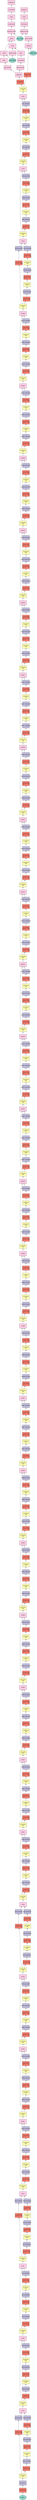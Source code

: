 digraph plot {
	heatmaplabel [label=heatmaplabel fillcolor="#8dd3c7" fixedsize=true height=0.8034 shape=oval style=filled width=1.3]
	data [label=data fillcolor="#8dd3c7" fixedsize=true height=0.8034 shape=oval style=filled width=1.3]
	conv1 [label="Convolution\n7x7/2x2, 64" fillcolor="#fb8072" fixedsize=true height=0.8034 shape=box style=filled width=1.3]
	bn_conv1 [label=bn_conv1 fillcolor="#bebada" fixedsize=true height=0.8034 shape=box style=filled width=1.3]
	conv1_relu [label="Activation\nrelu" fillcolor="#ffffb3" fixedsize=true height=0.8034 shape=box style=filled width=1.3]
	res2a_branch1 [label="Convolution\n1x1/1x1, 256" fillcolor="#fb8072" fixedsize=true height=0.8034 shape=box style=filled width=1.3]
	bn2a_branch1 [label=bn2a_branch1 fillcolor="#bebada" fixedsize=true height=0.8034 shape=box style=filled width=1.3]
	res2a_branch2a [label="Convolution\n1x1/1x1, 64" fillcolor="#fb8072" fixedsize=true height=0.8034 shape=box style=filled width=1.3]
	bn2a_branch2a [label=bn2a_branch2a fillcolor="#bebada" fixedsize=true height=0.8034 shape=box style=filled width=1.3]
	res2a_branch2a_relu [label="Activation\nrelu" fillcolor="#ffffb3" fixedsize=true height=0.8034 shape=box style=filled width=1.3]
	res2a_branch2b [label="Convolution\n3x3/1x1, 64" fillcolor="#fb8072" fixedsize=true height=0.8034 shape=box style=filled width=1.3]
	bn2a_branch2b [label=bn2a_branch2b fillcolor="#bebada" fixedsize=true height=0.8034 shape=box style=filled width=1.3]
	res2a_branch2b_relu [label="Activation\nrelu" fillcolor="#ffffb3" fixedsize=true height=0.8034 shape=box style=filled width=1.3]
	res2a_branch2c [label="Convolution\n1x1/1x1, 256" fillcolor="#fb8072" fixedsize=true height=0.8034 shape=box style=filled width=1.3]
	bn2a_branch2c [label=bn2a_branch2c fillcolor="#bebada" fixedsize=true height=0.8034 shape=box style=filled width=1.3]
	res2a [label=res2a fillcolor="#fccde5" fixedsize=true height=0.8034 shape=box style=filled width=1.3]
	res2a_relu [label="Activation\nrelu" fillcolor="#ffffb3" fixedsize=true height=0.8034 shape=box style=filled width=1.3]
	res2b_branch2a [label="Convolution\n1x1/1x1, 64" fillcolor="#fb8072" fixedsize=true height=0.8034 shape=box style=filled width=1.3]
	bn2b_branch2a [label=bn2b_branch2a fillcolor="#bebada" fixedsize=true height=0.8034 shape=box style=filled width=1.3]
	res2b_branch2a_relu [label="Activation\nrelu" fillcolor="#ffffb3" fixedsize=true height=0.8034 shape=box style=filled width=1.3]
	res2b_branch2b [label="Convolution\n3x3/1x1, 64" fillcolor="#fb8072" fixedsize=true height=0.8034 shape=box style=filled width=1.3]
	bn2b_branch2b [label=bn2b_branch2b fillcolor="#bebada" fixedsize=true height=0.8034 shape=box style=filled width=1.3]
	res2b_branch2b_relu [label="Activation\nrelu" fillcolor="#ffffb3" fixedsize=true height=0.8034 shape=box style=filled width=1.3]
	res2b_branch2c [label="Convolution\n1x1/1x1, 256" fillcolor="#fb8072" fixedsize=true height=0.8034 shape=box style=filled width=1.3]
	bn2b_branch2c [label=bn2b_branch2c fillcolor="#bebada" fixedsize=true height=0.8034 shape=box style=filled width=1.3]
	res2b [label=res2b fillcolor="#fccde5" fixedsize=true height=0.8034 shape=box style=filled width=1.3]
	res2b_relu [label="Activation\nrelu" fillcolor="#ffffb3" fixedsize=true height=0.8034 shape=box style=filled width=1.3]
	res2c_branch2a [label="Convolution\n1x1/1x1, 64" fillcolor="#fb8072" fixedsize=true height=0.8034 shape=box style=filled width=1.3]
	bn2c_branch2a [label=bn2c_branch2a fillcolor="#bebada" fixedsize=true height=0.8034 shape=box style=filled width=1.3]
	res2c_branch2a_relu [label="Activation\nrelu" fillcolor="#ffffb3" fixedsize=true height=0.8034 shape=box style=filled width=1.3]
	res2c_branch2b [label="Convolution\n3x3/1x1, 64" fillcolor="#fb8072" fixedsize=true height=0.8034 shape=box style=filled width=1.3]
	bn2c_branch2b [label=bn2c_branch2b fillcolor="#bebada" fixedsize=true height=0.8034 shape=box style=filled width=1.3]
	res2c_branch2b_relu [label="Activation\nrelu" fillcolor="#ffffb3" fixedsize=true height=0.8034 shape=box style=filled width=1.3]
	res2c_branch2c [label="Convolution\n1x1/1x1, 256" fillcolor="#fb8072" fixedsize=true height=0.8034 shape=box style=filled width=1.3]
	bn2c_branch2c [label=bn2c_branch2c fillcolor="#bebada" fixedsize=true height=0.8034 shape=box style=filled width=1.3]
	res2c [label=res2c fillcolor="#fccde5" fixedsize=true height=0.8034 shape=box style=filled width=1.3]
	res2c_relu [label="Activation\nrelu" fillcolor="#ffffb3" fixedsize=true height=0.8034 shape=box style=filled width=1.3]
	res3a_branch1 [label="Convolution\n1x1/2x2, 512" fillcolor="#fb8072" fixedsize=true height=0.8034 shape=box style=filled width=1.3]
	bn3a_branch1 [label=bn3a_branch1 fillcolor="#bebada" fixedsize=true height=0.8034 shape=box style=filled width=1.3]
	res3a_branch2a [label="Convolution\n1x1/2x2, 128" fillcolor="#fb8072" fixedsize=true height=0.8034 shape=box style=filled width=1.3]
	bn3a_branch2a [label=bn3a_branch2a fillcolor="#bebada" fixedsize=true height=0.8034 shape=box style=filled width=1.3]
	res3a_branch2a_relu [label="Activation\nrelu" fillcolor="#ffffb3" fixedsize=true height=0.8034 shape=box style=filled width=1.3]
	res3a_branch2b [label="Convolution\n3x3/1x1, 128" fillcolor="#fb8072" fixedsize=true height=0.8034 shape=box style=filled width=1.3]
	bn3a_branch2b [label=bn3a_branch2b fillcolor="#bebada" fixedsize=true height=0.8034 shape=box style=filled width=1.3]
	res3a_branch2b_relu [label="Activation\nrelu" fillcolor="#ffffb3" fixedsize=true height=0.8034 shape=box style=filled width=1.3]
	res3a_branch2c [label="Convolution\n1x1/1x1, 512" fillcolor="#fb8072" fixedsize=true height=0.8034 shape=box style=filled width=1.3]
	bn3a_branch2c [label=bn3a_branch2c fillcolor="#bebada" fixedsize=true height=0.8034 shape=box style=filled width=1.3]
	res3a [label=res3a fillcolor="#fccde5" fixedsize=true height=0.8034 shape=box style=filled width=1.3]
	res3a_relu [label="Activation\nrelu" fillcolor="#ffffb3" fixedsize=true height=0.8034 shape=box style=filled width=1.3]
	res3b1_branch2a [label="Convolution\n1x1/1x1, 128" fillcolor="#fb8072" fixedsize=true height=0.8034 shape=box style=filled width=1.3]
	bn3b1_branch2a [label=bn3b1_branch2a fillcolor="#bebada" fixedsize=true height=0.8034 shape=box style=filled width=1.3]
	res3b1_branch2a_relu [label="Activation\nrelu" fillcolor="#ffffb3" fixedsize=true height=0.8034 shape=box style=filled width=1.3]
	res3b1_branch2b [label="Convolution\n3x3/1x1, 128" fillcolor="#fb8072" fixedsize=true height=0.8034 shape=box style=filled width=1.3]
	bn3b1_branch2b [label=bn3b1_branch2b fillcolor="#bebada" fixedsize=true height=0.8034 shape=box style=filled width=1.3]
	res3b1_branch2b_relu [label="Activation\nrelu" fillcolor="#ffffb3" fixedsize=true height=0.8034 shape=box style=filled width=1.3]
	res3b1_branch2c [label="Convolution\n1x1/1x1, 512" fillcolor="#fb8072" fixedsize=true height=0.8034 shape=box style=filled width=1.3]
	bn3b1_branch2c [label=bn3b1_branch2c fillcolor="#bebada" fixedsize=true height=0.8034 shape=box style=filled width=1.3]
	res3b1 [label=res3b1 fillcolor="#fccde5" fixedsize=true height=0.8034 shape=box style=filled width=1.3]
	res3b1_relu [label="Activation\nrelu" fillcolor="#ffffb3" fixedsize=true height=0.8034 shape=box style=filled width=1.3]
	res3b2_branch2a [label="Convolution\n1x1/1x1, 128" fillcolor="#fb8072" fixedsize=true height=0.8034 shape=box style=filled width=1.3]
	bn3b2_branch2a [label=bn3b2_branch2a fillcolor="#bebada" fixedsize=true height=0.8034 shape=box style=filled width=1.3]
	res3b2_branch2a_relu [label="Activation\nrelu" fillcolor="#ffffb3" fixedsize=true height=0.8034 shape=box style=filled width=1.3]
	res3b2_branch2b [label="Convolution\n3x3/1x1, 128" fillcolor="#fb8072" fixedsize=true height=0.8034 shape=box style=filled width=1.3]
	bn3b2_branch2b [label=bn3b2_branch2b fillcolor="#bebada" fixedsize=true height=0.8034 shape=box style=filled width=1.3]
	res3b2_branch2b_relu [label="Activation\nrelu" fillcolor="#ffffb3" fixedsize=true height=0.8034 shape=box style=filled width=1.3]
	res3b2_branch2c [label="Convolution\n1x1/1x1, 512" fillcolor="#fb8072" fixedsize=true height=0.8034 shape=box style=filled width=1.3]
	bn3b2_branch2c [label=bn3b2_branch2c fillcolor="#bebada" fixedsize=true height=0.8034 shape=box style=filled width=1.3]
	res3b2 [label=res3b2 fillcolor="#fccde5" fixedsize=true height=0.8034 shape=box style=filled width=1.3]
	res3b2_relu [label="Activation\nrelu" fillcolor="#ffffb3" fixedsize=true height=0.8034 shape=box style=filled width=1.3]
	res3b3_branch2a [label="Convolution\n1x1/1x1, 128" fillcolor="#fb8072" fixedsize=true height=0.8034 shape=box style=filled width=1.3]
	bn3b3_branch2a [label=bn3b3_branch2a fillcolor="#bebada" fixedsize=true height=0.8034 shape=box style=filled width=1.3]
	res3b3_branch2a_relu [label="Activation\nrelu" fillcolor="#ffffb3" fixedsize=true height=0.8034 shape=box style=filled width=1.3]
	res3b3_branch2b [label="Convolution\n3x3/1x1, 128" fillcolor="#fb8072" fixedsize=true height=0.8034 shape=box style=filled width=1.3]
	bn3b3_branch2b [label=bn3b3_branch2b fillcolor="#bebada" fixedsize=true height=0.8034 shape=box style=filled width=1.3]
	res3b3_branch2b_relu [label="Activation\nrelu" fillcolor="#ffffb3" fixedsize=true height=0.8034 shape=box style=filled width=1.3]
	res3b3_branch2c [label="Convolution\n1x1/1x1, 512" fillcolor="#fb8072" fixedsize=true height=0.8034 shape=box style=filled width=1.3]
	bn3b3_branch2c [label=bn3b3_branch2c fillcolor="#bebada" fixedsize=true height=0.8034 shape=box style=filled width=1.3]
	res3b3 [label=res3b3 fillcolor="#fccde5" fixedsize=true height=0.8034 shape=box style=filled width=1.3]
	res3b3_relu [label="Activation\nrelu" fillcolor="#ffffb3" fixedsize=true height=0.8034 shape=box style=filled width=1.3]
	res4a_branch1 [label="Convolution\n1x1/2x2, 1024" fillcolor="#fb8072" fixedsize=true height=0.8034 shape=box style=filled width=1.3]
	bn4a_branch1 [label=bn4a_branch1 fillcolor="#bebada" fixedsize=true height=0.8034 shape=box style=filled width=1.3]
	res4a_branch2a [label="Convolution\n1x1/2x2, 256" fillcolor="#fb8072" fixedsize=true height=0.8034 shape=box style=filled width=1.3]
	bn4a_branch2a [label=bn4a_branch2a fillcolor="#bebada" fixedsize=true height=0.8034 shape=box style=filled width=1.3]
	res4a_branch2a_relu [label="Activation\nrelu" fillcolor="#ffffb3" fixedsize=true height=0.8034 shape=box style=filled width=1.3]
	res4a_branch2b [label="Convolution\n3x3/1x1, 256" fillcolor="#fb8072" fixedsize=true height=0.8034 shape=box style=filled width=1.3]
	bn4a_branch2b [label=bn4a_branch2b fillcolor="#bebada" fixedsize=true height=0.8034 shape=box style=filled width=1.3]
	res4a_branch2b_relu [label="Activation\nrelu" fillcolor="#ffffb3" fixedsize=true height=0.8034 shape=box style=filled width=1.3]
	res4a_branch2c [label="Convolution\n1x1/1x1, 1024" fillcolor="#fb8072" fixedsize=true height=0.8034 shape=box style=filled width=1.3]
	bn4a_branch2c [label=bn4a_branch2c fillcolor="#bebada" fixedsize=true height=0.8034 shape=box style=filled width=1.3]
	res4a [label=res4a fillcolor="#fccde5" fixedsize=true height=0.8034 shape=box style=filled width=1.3]
	res4a_relu [label="Activation\nrelu" fillcolor="#ffffb3" fixedsize=true height=0.8034 shape=box style=filled width=1.3]
	res4b1_branch2a [label="Convolution\n1x1/1x1, 256" fillcolor="#fb8072" fixedsize=true height=0.8034 shape=box style=filled width=1.3]
	bn4b1_branch2a [label=bn4b1_branch2a fillcolor="#bebada" fixedsize=true height=0.8034 shape=box style=filled width=1.3]
	res4b1_branch2a_relu [label="Activation\nrelu" fillcolor="#ffffb3" fixedsize=true height=0.8034 shape=box style=filled width=1.3]
	res4b1_branch2b [label="Convolution\n3x3/1x1, 256" fillcolor="#fb8072" fixedsize=true height=0.8034 shape=box style=filled width=1.3]
	bn4b1_branch2b [label=bn4b1_branch2b fillcolor="#bebada" fixedsize=true height=0.8034 shape=box style=filled width=1.3]
	res4b1_branch2b_relu [label="Activation\nrelu" fillcolor="#ffffb3" fixedsize=true height=0.8034 shape=box style=filled width=1.3]
	res4b1_branch2c [label="Convolution\n1x1/1x1, 1024" fillcolor="#fb8072" fixedsize=true height=0.8034 shape=box style=filled width=1.3]
	bn4b1_branch2c [label=bn4b1_branch2c fillcolor="#bebada" fixedsize=true height=0.8034 shape=box style=filled width=1.3]
	res4b1 [label=res4b1 fillcolor="#fccde5" fixedsize=true height=0.8034 shape=box style=filled width=1.3]
	res4b1_relu [label="Activation\nrelu" fillcolor="#ffffb3" fixedsize=true height=0.8034 shape=box style=filled width=1.3]
	res4b2_branch2a [label="Convolution\n1x1/1x1, 256" fillcolor="#fb8072" fixedsize=true height=0.8034 shape=box style=filled width=1.3]
	bn4b2_branch2a [label=bn4b2_branch2a fillcolor="#bebada" fixedsize=true height=0.8034 shape=box style=filled width=1.3]
	res4b2_branch2a_relu [label="Activation\nrelu" fillcolor="#ffffb3" fixedsize=true height=0.8034 shape=box style=filled width=1.3]
	res4b2_branch2b [label="Convolution\n3x3/1x1, 256" fillcolor="#fb8072" fixedsize=true height=0.8034 shape=box style=filled width=1.3]
	bn4b2_branch2b [label=bn4b2_branch2b fillcolor="#bebada" fixedsize=true height=0.8034 shape=box style=filled width=1.3]
	res4b2_branch2b_relu [label="Activation\nrelu" fillcolor="#ffffb3" fixedsize=true height=0.8034 shape=box style=filled width=1.3]
	res4b2_branch2c [label="Convolution\n1x1/1x1, 1024" fillcolor="#fb8072" fixedsize=true height=0.8034 shape=box style=filled width=1.3]
	bn4b2_branch2c [label=bn4b2_branch2c fillcolor="#bebada" fixedsize=true height=0.8034 shape=box style=filled width=1.3]
	res4b2 [label=res4b2 fillcolor="#fccde5" fixedsize=true height=0.8034 shape=box style=filled width=1.3]
	res4b2_relu [label="Activation\nrelu" fillcolor="#ffffb3" fixedsize=true height=0.8034 shape=box style=filled width=1.3]
	res4b3_branch2a [label="Convolution\n1x1/1x1, 256" fillcolor="#fb8072" fixedsize=true height=0.8034 shape=box style=filled width=1.3]
	bn4b3_branch2a [label=bn4b3_branch2a fillcolor="#bebada" fixedsize=true height=0.8034 shape=box style=filled width=1.3]
	res4b3_branch2a_relu [label="Activation\nrelu" fillcolor="#ffffb3" fixedsize=true height=0.8034 shape=box style=filled width=1.3]
	res4b3_branch2b [label="Convolution\n3x3/1x1, 256" fillcolor="#fb8072" fixedsize=true height=0.8034 shape=box style=filled width=1.3]
	bn4b3_branch2b [label=bn4b3_branch2b fillcolor="#bebada" fixedsize=true height=0.8034 shape=box style=filled width=1.3]
	res4b3_branch2b_relu [label="Activation\nrelu" fillcolor="#ffffb3" fixedsize=true height=0.8034 shape=box style=filled width=1.3]
	res4b3_branch2c [label="Convolution\n1x1/1x1, 1024" fillcolor="#fb8072" fixedsize=true height=0.8034 shape=box style=filled width=1.3]
	bn4b3_branch2c [label=bn4b3_branch2c fillcolor="#bebada" fixedsize=true height=0.8034 shape=box style=filled width=1.3]
	res4b3 [label=res4b3 fillcolor="#fccde5" fixedsize=true height=0.8034 shape=box style=filled width=1.3]
	res4b3_relu [label="Activation\nrelu" fillcolor="#ffffb3" fixedsize=true height=0.8034 shape=box style=filled width=1.3]
	res4b4_branch2a [label="Convolution\n1x1/1x1, 256" fillcolor="#fb8072" fixedsize=true height=0.8034 shape=box style=filled width=1.3]
	bn4b4_branch2a [label=bn4b4_branch2a fillcolor="#bebada" fixedsize=true height=0.8034 shape=box style=filled width=1.3]
	res4b4_branch2a_relu [label="Activation\nrelu" fillcolor="#ffffb3" fixedsize=true height=0.8034 shape=box style=filled width=1.3]
	res4b4_branch2b [label="Convolution\n3x3/1x1, 256" fillcolor="#fb8072" fixedsize=true height=0.8034 shape=box style=filled width=1.3]
	bn4b4_branch2b [label=bn4b4_branch2b fillcolor="#bebada" fixedsize=true height=0.8034 shape=box style=filled width=1.3]
	res4b4_branch2b_relu [label="Activation\nrelu" fillcolor="#ffffb3" fixedsize=true height=0.8034 shape=box style=filled width=1.3]
	res4b4_branch2c [label="Convolution\n1x1/1x1, 1024" fillcolor="#fb8072" fixedsize=true height=0.8034 shape=box style=filled width=1.3]
	bn4b4_branch2c [label=bn4b4_branch2c fillcolor="#bebada" fixedsize=true height=0.8034 shape=box style=filled width=1.3]
	res4b4 [label=res4b4 fillcolor="#fccde5" fixedsize=true height=0.8034 shape=box style=filled width=1.3]
	res4b4_relu [label="Activation\nrelu" fillcolor="#ffffb3" fixedsize=true height=0.8034 shape=box style=filled width=1.3]
	res4b5_branch2a [label="Convolution\n1x1/1x1, 256" fillcolor="#fb8072" fixedsize=true height=0.8034 shape=box style=filled width=1.3]
	bn4b5_branch2a [label=bn4b5_branch2a fillcolor="#bebada" fixedsize=true height=0.8034 shape=box style=filled width=1.3]
	res4b5_branch2a_relu [label="Activation\nrelu" fillcolor="#ffffb3" fixedsize=true height=0.8034 shape=box style=filled width=1.3]
	res4b5_branch2b [label="Convolution\n3x3/1x1, 256" fillcolor="#fb8072" fixedsize=true height=0.8034 shape=box style=filled width=1.3]
	bn4b5_branch2b [label=bn4b5_branch2b fillcolor="#bebada" fixedsize=true height=0.8034 shape=box style=filled width=1.3]
	res4b5_branch2b_relu [label="Activation\nrelu" fillcolor="#ffffb3" fixedsize=true height=0.8034 shape=box style=filled width=1.3]
	res4b5_branch2c [label="Convolution\n1x1/1x1, 1024" fillcolor="#fb8072" fixedsize=true height=0.8034 shape=box style=filled width=1.3]
	bn4b5_branch2c [label=bn4b5_branch2c fillcolor="#bebada" fixedsize=true height=0.8034 shape=box style=filled width=1.3]
	res4b5 [label=res4b5 fillcolor="#fccde5" fixedsize=true height=0.8034 shape=box style=filled width=1.3]
	res4b5_relu [label="Activation\nrelu" fillcolor="#ffffb3" fixedsize=true height=0.8034 shape=box style=filled width=1.3]
	res4b6_branch2a [label="Convolution\n1x1/1x1, 256" fillcolor="#fb8072" fixedsize=true height=0.8034 shape=box style=filled width=1.3]
	bn4b6_branch2a [label=bn4b6_branch2a fillcolor="#bebada" fixedsize=true height=0.8034 shape=box style=filled width=1.3]
	res4b6_branch2a_relu [label="Activation\nrelu" fillcolor="#ffffb3" fixedsize=true height=0.8034 shape=box style=filled width=1.3]
	res4b6_branch2b [label="Convolution\n3x3/1x1, 256" fillcolor="#fb8072" fixedsize=true height=0.8034 shape=box style=filled width=1.3]
	bn4b6_branch2b [label=bn4b6_branch2b fillcolor="#bebada" fixedsize=true height=0.8034 shape=box style=filled width=1.3]
	res4b6_branch2b_relu [label="Activation\nrelu" fillcolor="#ffffb3" fixedsize=true height=0.8034 shape=box style=filled width=1.3]
	res4b6_branch2c [label="Convolution\n1x1/1x1, 1024" fillcolor="#fb8072" fixedsize=true height=0.8034 shape=box style=filled width=1.3]
	bn4b6_branch2c [label=bn4b6_branch2c fillcolor="#bebada" fixedsize=true height=0.8034 shape=box style=filled width=1.3]
	res4b6 [label=res4b6 fillcolor="#fccde5" fixedsize=true height=0.8034 shape=box style=filled width=1.3]
	res4b6_relu [label="Activation\nrelu" fillcolor="#ffffb3" fixedsize=true height=0.8034 shape=box style=filled width=1.3]
	res4b7_branch2a [label="Convolution\n1x1/1x1, 256" fillcolor="#fb8072" fixedsize=true height=0.8034 shape=box style=filled width=1.3]
	bn4b7_branch2a [label=bn4b7_branch2a fillcolor="#bebada" fixedsize=true height=0.8034 shape=box style=filled width=1.3]
	res4b7_branch2a_relu [label="Activation\nrelu" fillcolor="#ffffb3" fixedsize=true height=0.8034 shape=box style=filled width=1.3]
	res4b7_branch2b [label="Convolution\n3x3/1x1, 256" fillcolor="#fb8072" fixedsize=true height=0.8034 shape=box style=filled width=1.3]
	bn4b7_branch2b [label=bn4b7_branch2b fillcolor="#bebada" fixedsize=true height=0.8034 shape=box style=filled width=1.3]
	res4b7_branch2b_relu [label="Activation\nrelu" fillcolor="#ffffb3" fixedsize=true height=0.8034 shape=box style=filled width=1.3]
	res4b7_branch2c [label="Convolution\n1x1/1x1, 1024" fillcolor="#fb8072" fixedsize=true height=0.8034 shape=box style=filled width=1.3]
	bn4b7_branch2c [label=bn4b7_branch2c fillcolor="#bebada" fixedsize=true height=0.8034 shape=box style=filled width=1.3]
	res4b7 [label=res4b7 fillcolor="#fccde5" fixedsize=true height=0.8034 shape=box style=filled width=1.3]
	res4b7_relu [label="Activation\nrelu" fillcolor="#ffffb3" fixedsize=true height=0.8034 shape=box style=filled width=1.3]
	res4b8_branch2a [label="Convolution\n1x1/1x1, 256" fillcolor="#fb8072" fixedsize=true height=0.8034 shape=box style=filled width=1.3]
	bn4b8_branch2a [label=bn4b8_branch2a fillcolor="#bebada" fixedsize=true height=0.8034 shape=box style=filled width=1.3]
	res4b8_branch2a_relu [label="Activation\nrelu" fillcolor="#ffffb3" fixedsize=true height=0.8034 shape=box style=filled width=1.3]
	res4b8_branch2b [label="Convolution\n3x3/1x1, 256" fillcolor="#fb8072" fixedsize=true height=0.8034 shape=box style=filled width=1.3]
	bn4b8_branch2b [label=bn4b8_branch2b fillcolor="#bebada" fixedsize=true height=0.8034 shape=box style=filled width=1.3]
	res4b8_branch2b_relu [label="Activation\nrelu" fillcolor="#ffffb3" fixedsize=true height=0.8034 shape=box style=filled width=1.3]
	res4b8_branch2c [label="Convolution\n1x1/1x1, 1024" fillcolor="#fb8072" fixedsize=true height=0.8034 shape=box style=filled width=1.3]
	bn4b8_branch2c [label=bn4b8_branch2c fillcolor="#bebada" fixedsize=true height=0.8034 shape=box style=filled width=1.3]
	res4b8 [label=res4b8 fillcolor="#fccde5" fixedsize=true height=0.8034 shape=box style=filled width=1.3]
	res4b8_relu [label="Activation\nrelu" fillcolor="#ffffb3" fixedsize=true height=0.8034 shape=box style=filled width=1.3]
	res4b9_branch2a [label="Convolution\n1x1/1x1, 256" fillcolor="#fb8072" fixedsize=true height=0.8034 shape=box style=filled width=1.3]
	bn4b9_branch2a [label=bn4b9_branch2a fillcolor="#bebada" fixedsize=true height=0.8034 shape=box style=filled width=1.3]
	res4b9_branch2a_relu [label="Activation\nrelu" fillcolor="#ffffb3" fixedsize=true height=0.8034 shape=box style=filled width=1.3]
	res4b9_branch2b [label="Convolution\n3x3/1x1, 256" fillcolor="#fb8072" fixedsize=true height=0.8034 shape=box style=filled width=1.3]
	bn4b9_branch2b [label=bn4b9_branch2b fillcolor="#bebada" fixedsize=true height=0.8034 shape=box style=filled width=1.3]
	res4b9_branch2b_relu [label="Activation\nrelu" fillcolor="#ffffb3" fixedsize=true height=0.8034 shape=box style=filled width=1.3]
	res4b9_branch2c [label="Convolution\n1x1/1x1, 1024" fillcolor="#fb8072" fixedsize=true height=0.8034 shape=box style=filled width=1.3]
	bn4b9_branch2c [label=bn4b9_branch2c fillcolor="#bebada" fixedsize=true height=0.8034 shape=box style=filled width=1.3]
	res4b9 [label=res4b9 fillcolor="#fccde5" fixedsize=true height=0.8034 shape=box style=filled width=1.3]
	res4b9_relu [label="Activation\nrelu" fillcolor="#ffffb3" fixedsize=true height=0.8034 shape=box style=filled width=1.3]
	res4b10_branch2a [label="Convolution\n1x1/1x1, 256" fillcolor="#fb8072" fixedsize=true height=0.8034 shape=box style=filled width=1.3]
	bn4b10_branch2a [label=bn4b10_branch2a fillcolor="#bebada" fixedsize=true height=0.8034 shape=box style=filled width=1.3]
	res4b10_branch2a_relu [label="Activation\nrelu" fillcolor="#ffffb3" fixedsize=true height=0.8034 shape=box style=filled width=1.3]
	res4b10_branch2b [label="Convolution\n3x3/1x1, 256" fillcolor="#fb8072" fixedsize=true height=0.8034 shape=box style=filled width=1.3]
	bn4b10_branch2b [label=bn4b10_branch2b fillcolor="#bebada" fixedsize=true height=0.8034 shape=box style=filled width=1.3]
	res4b10_branch2b_relu [label="Activation\nrelu" fillcolor="#ffffb3" fixedsize=true height=0.8034 shape=box style=filled width=1.3]
	res4b10_branch2c [label="Convolution\n1x1/1x1, 1024" fillcolor="#fb8072" fixedsize=true height=0.8034 shape=box style=filled width=1.3]
	bn4b10_branch2c [label=bn4b10_branch2c fillcolor="#bebada" fixedsize=true height=0.8034 shape=box style=filled width=1.3]
	res4b10 [label=res4b10 fillcolor="#fccde5" fixedsize=true height=0.8034 shape=box style=filled width=1.3]
	res4b10_relu [label="Activation\nrelu" fillcolor="#ffffb3" fixedsize=true height=0.8034 shape=box style=filled width=1.3]
	res4b11_branch2a [label="Convolution\n1x1/1x1, 256" fillcolor="#fb8072" fixedsize=true height=0.8034 shape=box style=filled width=1.3]
	bn4b11_branch2a [label=bn4b11_branch2a fillcolor="#bebada" fixedsize=true height=0.8034 shape=box style=filled width=1.3]
	res4b11_branch2a_relu [label="Activation\nrelu" fillcolor="#ffffb3" fixedsize=true height=0.8034 shape=box style=filled width=1.3]
	res4b11_branch2b [label="Convolution\n3x3/1x1, 256" fillcolor="#fb8072" fixedsize=true height=0.8034 shape=box style=filled width=1.3]
	bn4b11_branch2b [label=bn4b11_branch2b fillcolor="#bebada" fixedsize=true height=0.8034 shape=box style=filled width=1.3]
	res4b11_branch2b_relu [label="Activation\nrelu" fillcolor="#ffffb3" fixedsize=true height=0.8034 shape=box style=filled width=1.3]
	res4b11_branch2c [label="Convolution\n1x1/1x1, 1024" fillcolor="#fb8072" fixedsize=true height=0.8034 shape=box style=filled width=1.3]
	bn4b11_branch2c [label=bn4b11_branch2c fillcolor="#bebada" fixedsize=true height=0.8034 shape=box style=filled width=1.3]
	res4b11 [label=res4b11 fillcolor="#fccde5" fixedsize=true height=0.8034 shape=box style=filled width=1.3]
	res4b11_relu [label="Activation\nrelu" fillcolor="#ffffb3" fixedsize=true height=0.8034 shape=box style=filled width=1.3]
	res4b12_branch2a [label="Convolution\n1x1/1x1, 256" fillcolor="#fb8072" fixedsize=true height=0.8034 shape=box style=filled width=1.3]
	bn4b12_branch2a [label=bn4b12_branch2a fillcolor="#bebada" fixedsize=true height=0.8034 shape=box style=filled width=1.3]
	res4b12_branch2a_relu [label="Activation\nrelu" fillcolor="#ffffb3" fixedsize=true height=0.8034 shape=box style=filled width=1.3]
	res4b12_branch2b [label="Convolution\n3x3/1x1, 256" fillcolor="#fb8072" fixedsize=true height=0.8034 shape=box style=filled width=1.3]
	bn4b12_branch2b [label=bn4b12_branch2b fillcolor="#bebada" fixedsize=true height=0.8034 shape=box style=filled width=1.3]
	res4b12_branch2b_relu [label="Activation\nrelu" fillcolor="#ffffb3" fixedsize=true height=0.8034 shape=box style=filled width=1.3]
	res4b12_branch2c [label="Convolution\n1x1/1x1, 1024" fillcolor="#fb8072" fixedsize=true height=0.8034 shape=box style=filled width=1.3]
	bn4b12_branch2c [label=bn4b12_branch2c fillcolor="#bebada" fixedsize=true height=0.8034 shape=box style=filled width=1.3]
	res4b12 [label=res4b12 fillcolor="#fccde5" fixedsize=true height=0.8034 shape=box style=filled width=1.3]
	res4b12_relu [label="Activation\nrelu" fillcolor="#ffffb3" fixedsize=true height=0.8034 shape=box style=filled width=1.3]
	res4b13_branch2a [label="Convolution\n1x1/1x1, 256" fillcolor="#fb8072" fixedsize=true height=0.8034 shape=box style=filled width=1.3]
	bn4b13_branch2a [label=bn4b13_branch2a fillcolor="#bebada" fixedsize=true height=0.8034 shape=box style=filled width=1.3]
	res4b13_branch2a_relu [label="Activation\nrelu" fillcolor="#ffffb3" fixedsize=true height=0.8034 shape=box style=filled width=1.3]
	res4b13_branch2b [label="Convolution\n3x3/1x1, 256" fillcolor="#fb8072" fixedsize=true height=0.8034 shape=box style=filled width=1.3]
	bn4b13_branch2b [label=bn4b13_branch2b fillcolor="#bebada" fixedsize=true height=0.8034 shape=box style=filled width=1.3]
	res4b13_branch2b_relu [label="Activation\nrelu" fillcolor="#ffffb3" fixedsize=true height=0.8034 shape=box style=filled width=1.3]
	res4b13_branch2c [label="Convolution\n1x1/1x1, 1024" fillcolor="#fb8072" fixedsize=true height=0.8034 shape=box style=filled width=1.3]
	bn4b13_branch2c [label=bn4b13_branch2c fillcolor="#bebada" fixedsize=true height=0.8034 shape=box style=filled width=1.3]
	res4b13 [label=res4b13 fillcolor="#fccde5" fixedsize=true height=0.8034 shape=box style=filled width=1.3]
	res4b13_relu [label="Activation\nrelu" fillcolor="#ffffb3" fixedsize=true height=0.8034 shape=box style=filled width=1.3]
	res4b14_branch2a [label="Convolution\n1x1/1x1, 256" fillcolor="#fb8072" fixedsize=true height=0.8034 shape=box style=filled width=1.3]
	bn4b14_branch2a [label=bn4b14_branch2a fillcolor="#bebada" fixedsize=true height=0.8034 shape=box style=filled width=1.3]
	res4b14_branch2a_relu [label="Activation\nrelu" fillcolor="#ffffb3" fixedsize=true height=0.8034 shape=box style=filled width=1.3]
	res4b14_branch2b [label="Convolution\n3x3/1x1, 256" fillcolor="#fb8072" fixedsize=true height=0.8034 shape=box style=filled width=1.3]
	bn4b14_branch2b [label=bn4b14_branch2b fillcolor="#bebada" fixedsize=true height=0.8034 shape=box style=filled width=1.3]
	res4b14_branch2b_relu [label="Activation\nrelu" fillcolor="#ffffb3" fixedsize=true height=0.8034 shape=box style=filled width=1.3]
	res4b14_branch2c [label="Convolution\n1x1/1x1, 1024" fillcolor="#fb8072" fixedsize=true height=0.8034 shape=box style=filled width=1.3]
	bn4b14_branch2c [label=bn4b14_branch2c fillcolor="#bebada" fixedsize=true height=0.8034 shape=box style=filled width=1.3]
	res4b14 [label=res4b14 fillcolor="#fccde5" fixedsize=true height=0.8034 shape=box style=filled width=1.3]
	res4b14_relu [label="Activation\nrelu" fillcolor="#ffffb3" fixedsize=true height=0.8034 shape=box style=filled width=1.3]
	res4b15_branch2a [label="Convolution\n1x1/1x1, 256" fillcolor="#fb8072" fixedsize=true height=0.8034 shape=box style=filled width=1.3]
	bn4b15_branch2a [label=bn4b15_branch2a fillcolor="#bebada" fixedsize=true height=0.8034 shape=box style=filled width=1.3]
	res4b15_branch2a_relu [label="Activation\nrelu" fillcolor="#ffffb3" fixedsize=true height=0.8034 shape=box style=filled width=1.3]
	res4b15_branch2b [label="Convolution\n3x3/1x1, 256" fillcolor="#fb8072" fixedsize=true height=0.8034 shape=box style=filled width=1.3]
	bn4b15_branch2b [label=bn4b15_branch2b fillcolor="#bebada" fixedsize=true height=0.8034 shape=box style=filled width=1.3]
	res4b15_branch2b_relu [label="Activation\nrelu" fillcolor="#ffffb3" fixedsize=true height=0.8034 shape=box style=filled width=1.3]
	res4b15_branch2c [label="Convolution\n1x1/1x1, 1024" fillcolor="#fb8072" fixedsize=true height=0.8034 shape=box style=filled width=1.3]
	bn4b15_branch2c [label=bn4b15_branch2c fillcolor="#bebada" fixedsize=true height=0.8034 shape=box style=filled width=1.3]
	res4b15 [label=res4b15 fillcolor="#fccde5" fixedsize=true height=0.8034 shape=box style=filled width=1.3]
	res4b15_relu [label="Activation\nrelu" fillcolor="#ffffb3" fixedsize=true height=0.8034 shape=box style=filled width=1.3]
	res4b16_branch2a [label="Convolution\n1x1/1x1, 256" fillcolor="#fb8072" fixedsize=true height=0.8034 shape=box style=filled width=1.3]
	bn4b16_branch2a [label=bn4b16_branch2a fillcolor="#bebada" fixedsize=true height=0.8034 shape=box style=filled width=1.3]
	res4b16_branch2a_relu [label="Activation\nrelu" fillcolor="#ffffb3" fixedsize=true height=0.8034 shape=box style=filled width=1.3]
	res4b16_branch2b [label="Convolution\n3x3/1x1, 256" fillcolor="#fb8072" fixedsize=true height=0.8034 shape=box style=filled width=1.3]
	bn4b16_branch2b [label=bn4b16_branch2b fillcolor="#bebada" fixedsize=true height=0.8034 shape=box style=filled width=1.3]
	res4b16_branch2b_relu [label="Activation\nrelu" fillcolor="#ffffb3" fixedsize=true height=0.8034 shape=box style=filled width=1.3]
	res4b16_branch2c [label="Convolution\n1x1/1x1, 1024" fillcolor="#fb8072" fixedsize=true height=0.8034 shape=box style=filled width=1.3]
	bn4b16_branch2c [label=bn4b16_branch2c fillcolor="#bebada" fixedsize=true height=0.8034 shape=box style=filled width=1.3]
	res4b16 [label=res4b16 fillcolor="#fccde5" fixedsize=true height=0.8034 shape=box style=filled width=1.3]
	res4b16_relu [label="Activation\nrelu" fillcolor="#ffffb3" fixedsize=true height=0.8034 shape=box style=filled width=1.3]
	res4b17_branch2a [label="Convolution\n1x1/1x1, 256" fillcolor="#fb8072" fixedsize=true height=0.8034 shape=box style=filled width=1.3]
	bn4b17_branch2a [label=bn4b17_branch2a fillcolor="#bebada" fixedsize=true height=0.8034 shape=box style=filled width=1.3]
	res4b17_branch2a_relu [label="Activation\nrelu" fillcolor="#ffffb3" fixedsize=true height=0.8034 shape=box style=filled width=1.3]
	res4b17_branch2b [label="Convolution\n3x3/1x1, 256" fillcolor="#fb8072" fixedsize=true height=0.8034 shape=box style=filled width=1.3]
	bn4b17_branch2b [label=bn4b17_branch2b fillcolor="#bebada" fixedsize=true height=0.8034 shape=box style=filled width=1.3]
	res4b17_branch2b_relu [label="Activation\nrelu" fillcolor="#ffffb3" fixedsize=true height=0.8034 shape=box style=filled width=1.3]
	res4b17_branch2c [label="Convolution\n1x1/1x1, 1024" fillcolor="#fb8072" fixedsize=true height=0.8034 shape=box style=filled width=1.3]
	bn4b17_branch2c [label=bn4b17_branch2c fillcolor="#bebada" fixedsize=true height=0.8034 shape=box style=filled width=1.3]
	res4b17 [label=res4b17 fillcolor="#fccde5" fixedsize=true height=0.8034 shape=box style=filled width=1.3]
	res4b17_relu [label="Activation\nrelu" fillcolor="#ffffb3" fixedsize=true height=0.8034 shape=box style=filled width=1.3]
	res4b18_branch2a [label="Convolution\n1x1/1x1, 256" fillcolor="#fb8072" fixedsize=true height=0.8034 shape=box style=filled width=1.3]
	bn4b18_branch2a [label=bn4b18_branch2a fillcolor="#bebada" fixedsize=true height=0.8034 shape=box style=filled width=1.3]
	res4b18_branch2a_relu [label="Activation\nrelu" fillcolor="#ffffb3" fixedsize=true height=0.8034 shape=box style=filled width=1.3]
	res4b18_branch2b [label="Convolution\n3x3/1x1, 256" fillcolor="#fb8072" fixedsize=true height=0.8034 shape=box style=filled width=1.3]
	bn4b18_branch2b [label=bn4b18_branch2b fillcolor="#bebada" fixedsize=true height=0.8034 shape=box style=filled width=1.3]
	res4b18_branch2b_relu [label="Activation\nrelu" fillcolor="#ffffb3" fixedsize=true height=0.8034 shape=box style=filled width=1.3]
	res4b18_branch2c [label="Convolution\n1x1/1x1, 1024" fillcolor="#fb8072" fixedsize=true height=0.8034 shape=box style=filled width=1.3]
	bn4b18_branch2c [label=bn4b18_branch2c fillcolor="#bebada" fixedsize=true height=0.8034 shape=box style=filled width=1.3]
	res4b18 [label=res4b18 fillcolor="#fccde5" fixedsize=true height=0.8034 shape=box style=filled width=1.3]
	res4b18_relu [label="Activation\nrelu" fillcolor="#ffffb3" fixedsize=true height=0.8034 shape=box style=filled width=1.3]
	res4b19_branch2a [label="Convolution\n1x1/1x1, 256" fillcolor="#fb8072" fixedsize=true height=0.8034 shape=box style=filled width=1.3]
	bn4b19_branch2a [label=bn4b19_branch2a fillcolor="#bebada" fixedsize=true height=0.8034 shape=box style=filled width=1.3]
	res4b19_branch2a_relu [label="Activation\nrelu" fillcolor="#ffffb3" fixedsize=true height=0.8034 shape=box style=filled width=1.3]
	res4b19_branch2b [label="Convolution\n3x3/1x1, 256" fillcolor="#fb8072" fixedsize=true height=0.8034 shape=box style=filled width=1.3]
	bn4b19_branch2b [label=bn4b19_branch2b fillcolor="#bebada" fixedsize=true height=0.8034 shape=box style=filled width=1.3]
	res4b19_branch2b_relu [label="Activation\nrelu" fillcolor="#ffffb3" fixedsize=true height=0.8034 shape=box style=filled width=1.3]
	res4b19_branch2c [label="Convolution\n1x1/1x1, 1024" fillcolor="#fb8072" fixedsize=true height=0.8034 shape=box style=filled width=1.3]
	bn4b19_branch2c [label=bn4b19_branch2c fillcolor="#bebada" fixedsize=true height=0.8034 shape=box style=filled width=1.3]
	res4b19 [label=res4b19 fillcolor="#fccde5" fixedsize=true height=0.8034 shape=box style=filled width=1.3]
	res4b19_relu [label="Activation\nrelu" fillcolor="#ffffb3" fixedsize=true height=0.8034 shape=box style=filled width=1.3]
	res4b20_branch2a [label="Convolution\n1x1/1x1, 256" fillcolor="#fb8072" fixedsize=true height=0.8034 shape=box style=filled width=1.3]
	bn4b20_branch2a [label=bn4b20_branch2a fillcolor="#bebada" fixedsize=true height=0.8034 shape=box style=filled width=1.3]
	res4b20_branch2a_relu [label="Activation\nrelu" fillcolor="#ffffb3" fixedsize=true height=0.8034 shape=box style=filled width=1.3]
	res4b20_branch2b [label="Convolution\n3x3/1x1, 256" fillcolor="#fb8072" fixedsize=true height=0.8034 shape=box style=filled width=1.3]
	bn4b20_branch2b [label=bn4b20_branch2b fillcolor="#bebada" fixedsize=true height=0.8034 shape=box style=filled width=1.3]
	res4b20_branch2b_relu [label="Activation\nrelu" fillcolor="#ffffb3" fixedsize=true height=0.8034 shape=box style=filled width=1.3]
	res4b20_branch2c [label="Convolution\n1x1/1x1, 1024" fillcolor="#fb8072" fixedsize=true height=0.8034 shape=box style=filled width=1.3]
	bn4b20_branch2c [label=bn4b20_branch2c fillcolor="#bebada" fixedsize=true height=0.8034 shape=box style=filled width=1.3]
	res4b20 [label=res4b20 fillcolor="#fccde5" fixedsize=true height=0.8034 shape=box style=filled width=1.3]
	res4b20_relu [label="Activation\nrelu" fillcolor="#ffffb3" fixedsize=true height=0.8034 shape=box style=filled width=1.3]
	res4b21_branch2a [label="Convolution\n1x1/1x1, 256" fillcolor="#fb8072" fixedsize=true height=0.8034 shape=box style=filled width=1.3]
	bn4b21_branch2a [label=bn4b21_branch2a fillcolor="#bebada" fixedsize=true height=0.8034 shape=box style=filled width=1.3]
	res4b21_branch2a_relu [label="Activation\nrelu" fillcolor="#ffffb3" fixedsize=true height=0.8034 shape=box style=filled width=1.3]
	res4b21_branch2b [label="Convolution\n3x3/1x1, 256" fillcolor="#fb8072" fixedsize=true height=0.8034 shape=box style=filled width=1.3]
	bn4b21_branch2b [label=bn4b21_branch2b fillcolor="#bebada" fixedsize=true height=0.8034 shape=box style=filled width=1.3]
	res4b21_branch2b_relu [label="Activation\nrelu" fillcolor="#ffffb3" fixedsize=true height=0.8034 shape=box style=filled width=1.3]
	res4b21_branch2c [label="Convolution\n1x1/1x1, 1024" fillcolor="#fb8072" fixedsize=true height=0.8034 shape=box style=filled width=1.3]
	bn4b21_branch2c [label=bn4b21_branch2c fillcolor="#bebada" fixedsize=true height=0.8034 shape=box style=filled width=1.3]
	res4b21 [label=res4b21 fillcolor="#fccde5" fixedsize=true height=0.8034 shape=box style=filled width=1.3]
	res4b21_relu [label="Activation\nrelu" fillcolor="#ffffb3" fixedsize=true height=0.8034 shape=box style=filled width=1.3]
	res4b22_branch2a [label="Convolution\n1x1/1x1, 256" fillcolor="#fb8072" fixedsize=true height=0.8034 shape=box style=filled width=1.3]
	bn4b22_branch2a [label=bn4b22_branch2a fillcolor="#bebada" fixedsize=true height=0.8034 shape=box style=filled width=1.3]
	res4b22_branch2a_relu [label="Activation\nrelu" fillcolor="#ffffb3" fixedsize=true height=0.8034 shape=box style=filled width=1.3]
	res4b22_branch2b [label="Convolution\n3x3/1x1, 256" fillcolor="#fb8072" fixedsize=true height=0.8034 shape=box style=filled width=1.3]
	bn4b22_branch2b [label=bn4b22_branch2b fillcolor="#bebada" fixedsize=true height=0.8034 shape=box style=filled width=1.3]
	res4b22_branch2b_relu [label="Activation\nrelu" fillcolor="#ffffb3" fixedsize=true height=0.8034 shape=box style=filled width=1.3]
	res4b22_branch2c [label="Convolution\n1x1/1x1, 1024" fillcolor="#fb8072" fixedsize=true height=0.8034 shape=box style=filled width=1.3]
	bn4b22_branch2c [label=bn4b22_branch2c fillcolor="#bebada" fixedsize=true height=0.8034 shape=box style=filled width=1.3]
	res4b22 [label=res4b22 fillcolor="#fccde5" fixedsize=true height=0.8034 shape=box style=filled width=1.3]
	res4b22_relu [label="Activation\nrelu" fillcolor="#ffffb3" fixedsize=true height=0.8034 shape=box style=filled width=1.3]
	res5a_branch1 [label="Convolution\n1x1/1x1, 2048" fillcolor="#fb8072" fixedsize=true height=0.8034 shape=box style=filled width=1.3]
	bn5a_branch1 [label=bn5a_branch1 fillcolor="#bebada" fixedsize=true height=0.8034 shape=box style=filled width=1.3]
	res5a_branch2a [label="Convolution\n1x1/1x1, 512" fillcolor="#fb8072" fixedsize=true height=0.8034 shape=box style=filled width=1.3]
	bn5a_branch2a [label=bn5a_branch2a fillcolor="#bebada" fixedsize=true height=0.8034 shape=box style=filled width=1.3]
	res5a_branch2a_relu [label="Activation\nrelu" fillcolor="#ffffb3" fixedsize=true height=0.8034 shape=box style=filled width=1.3]
	res5a_branch2b [label="Convolution\n3x3/1x1, 512" fillcolor="#fb8072" fixedsize=true height=0.8034 shape=box style=filled width=1.3]
	bn5a_branch2b [label=bn5a_branch2b fillcolor="#bebada" fixedsize=true height=0.8034 shape=box style=filled width=1.3]
	res5a_branch2b_relu [label="Activation\nrelu" fillcolor="#ffffb3" fixedsize=true height=0.8034 shape=box style=filled width=1.3]
	res5a_branch2c [label="Convolution\n1x1/1x1, 2048" fillcolor="#fb8072" fixedsize=true height=0.8034 shape=box style=filled width=1.3]
	bn5a_branch2c [label=bn5a_branch2c fillcolor="#bebada" fixedsize=true height=0.8034 shape=box style=filled width=1.3]
	res5a [label=res5a fillcolor="#fccde5" fixedsize=true height=0.8034 shape=box style=filled width=1.3]
	res5a_relu [label="Activation\nrelu" fillcolor="#ffffb3" fixedsize=true height=0.8034 shape=box style=filled width=1.3]
	res5b_branch2a [label="Convolution\n1x1/1x1, 512" fillcolor="#fb8072" fixedsize=true height=0.8034 shape=box style=filled width=1.3]
	bn5b_branch2a [label=bn5b_branch2a fillcolor="#bebada" fixedsize=true height=0.8034 shape=box style=filled width=1.3]
	res5b_branch2a_relu [label="Activation\nrelu" fillcolor="#ffffb3" fixedsize=true height=0.8034 shape=box style=filled width=1.3]
	res5b_branch2b [label="Convolution\n3x3/1x1, 512" fillcolor="#fb8072" fixedsize=true height=0.8034 shape=box style=filled width=1.3]
	bn5b_branch2b [label=bn5b_branch2b fillcolor="#bebada" fixedsize=true height=0.8034 shape=box style=filled width=1.3]
	res5b_branch2b_relu [label="Activation\nrelu" fillcolor="#ffffb3" fixedsize=true height=0.8034 shape=box style=filled width=1.3]
	res5b_branch2c [label="Convolution\n1x1/1x1, 2048" fillcolor="#fb8072" fixedsize=true height=0.8034 shape=box style=filled width=1.3]
	bn5b_branch2c [label=bn5b_branch2c fillcolor="#bebada" fixedsize=true height=0.8034 shape=box style=filled width=1.3]
	res5b [label=res5b fillcolor="#fccde5" fixedsize=true height=0.8034 shape=box style=filled width=1.3]
	res5b_relu [label="Activation\nrelu" fillcolor="#ffffb3" fixedsize=true height=0.8034 shape=box style=filled width=1.3]
	res5c_branch2a [label="Convolution\n1x1/1x1, 512" fillcolor="#fb8072" fixedsize=true height=0.8034 shape=box style=filled width=1.3]
	bn5c_branch2a [label=bn5c_branch2a fillcolor="#bebada" fixedsize=true height=0.8034 shape=box style=filled width=1.3]
	res5c_branch2a_relu [label="Activation\nrelu" fillcolor="#ffffb3" fixedsize=true height=0.8034 shape=box style=filled width=1.3]
	res5c_branch2b [label="Convolution\n3x3/1x1, 512" fillcolor="#fb8072" fixedsize=true height=0.8034 shape=box style=filled width=1.3]
	bn5c_branch2b [label=bn5c_branch2b fillcolor="#bebada" fixedsize=true height=0.8034 shape=box style=filled width=1.3]
	res5c_branch2b_relu [label="Activation\nrelu" fillcolor="#ffffb3" fixedsize=true height=0.8034 shape=box style=filled width=1.3]
	res5c_branch2c [label="Convolution\n1x1/1x1, 2048" fillcolor="#fb8072" fixedsize=true height=0.8034 shape=box style=filled width=1.3]
	bn5c_branch2c [label=bn5c_branch2c fillcolor="#bebada" fixedsize=true height=0.8034 shape=box style=filled width=1.3]
	res5c [label=res5c fillcolor="#fccde5" fixedsize=true height=0.8034 shape=box style=filled width=1.3]
	res5c_relu [label="Activation\nrelu" fillcolor="#ffffb3" fixedsize=true height=0.8034 shape=box style=filled width=1.3]
	conv_last_heat [label="Convolution\n3x3/1, 19" fillcolor="#fb8072" fixedsize=true height=0.8034 shape=box style=filled width=1.3]
	sigmoid1 [label=sigmoid1 fillcolor="#fccde5" fixedsize=true height=0.8034 shape=box style=filled width=1.3]
	_plusscalar0 [label=_plusscalar0 fillcolor="#fccde5" fixedsize=true height=0.8034 shape=box style=filled width=1.3]
	log0 [label=log0 fillcolor="#fccde5" fixedsize=true height=0.8034 shape=box style=filled width=1.3]
	_mul0 [label=_mul0 fillcolor="#fccde5" fixedsize=true height=0.8034 shape=box style=filled width=1.3]
	_rminusscalar0 [label=_rminusscalar0 fillcolor="#fccde5" fixedsize=true height=0.8034 shape=box style=filled width=1.3]
	_rminusscalar1 [label=_rminusscalar1 fillcolor="#fccde5" fixedsize=true height=0.8034 shape=box style=filled width=1.3]
	_plusscalar1 [label=_plusscalar1 fillcolor="#fccde5" fixedsize=true height=0.8034 shape=box style=filled width=1.3]
	log1 [label=log1 fillcolor="#fccde5" fixedsize=true height=0.8034 shape=box style=filled width=1.3]
	_mul1 [label=_mul1 fillcolor="#fccde5" fixedsize=true height=0.8034 shape=box style=filled width=1.3]
	_plus0 [label=_plus0 fillcolor="#fccde5" fixedsize=true height=0.8034 shape=box style=filled width=1.3]
	loss_mask [label=loss_mask fillcolor="#8dd3c7" fixedsize=true height=0.8034 shape=oval style=filled width=1.3]
	broadcast_mul0 [label=broadcast_mul0 fillcolor="#fccde5" fixedsize=true height=0.8034 shape=box style=filled width=1.3]
	_mulscalar0 [label=_mulscalar0 fillcolor="#fccde5" fixedsize=true height=0.8034 shape=box style=filled width=1.3]
	sum0 [label=sum0 fillcolor="#fccde5" fixedsize=true height=0.8034 shape=box style=filled width=1.3]
	_divscalar0 [label=_divscalar0 fillcolor="#fccde5" fixedsize=true height=0.8034 shape=box style=filled width=1.3]
	makeloss0 [label=makeloss0 fillcolor="#fccde5" fixedsize=true height=0.8034 shape=box style=filled width=1.3]
	conv_last_paf [label="Convolution\n3x3/1, 38" fillcolor="#fb8072" fixedsize=true height=0.8034 shape=box style=filled width=1.3]
	partaffinityglabel [label=partaffinityglabel fillcolor="#8dd3c7" fixedsize=true height=0.8034 shape=oval style=filled width=1.3]
	_minus0 [label=_minus0 fillcolor="#fccde5" fixedsize=true height=0.8034 shape=box style=filled width=1.3]
	_powerscalar0 [label=_powerscalar0 fillcolor="#fccde5" fixedsize=true height=0.8034 shape=box style=filled width=1.3]
	broadcast_mul1 [label=broadcast_mul1 fillcolor="#fccde5" fixedsize=true height=0.8034 shape=box style=filled width=1.3]
	_divscalar1 [label=_divscalar1 fillcolor="#fccde5" fixedsize=true height=0.8034 shape=box style=filled width=1.3]
	sum1 [label=sum1 fillcolor="#fccde5" fixedsize=true height=0.8034 shape=box style=filled width=1.3]
	makeloss1 [label=makeloss1 fillcolor="#fccde5" fixedsize=true height=0.8034 shape=box style=filled width=1.3]
	conv1 -> data [arrowtail=open dir=back]
	bn_conv1 -> conv1 [arrowtail=open dir=back]
	conv1_relu -> bn_conv1 [arrowtail=open dir=back]
	res2a_branch1 -> conv1_relu [arrowtail=open dir=back]
	bn2a_branch1 -> res2a_branch1 [arrowtail=open dir=back]
	res2a_branch2a -> conv1_relu [arrowtail=open dir=back]
	bn2a_branch2a -> res2a_branch2a [arrowtail=open dir=back]
	res2a_branch2a_relu -> bn2a_branch2a [arrowtail=open dir=back]
	res2a_branch2b -> res2a_branch2a_relu [arrowtail=open dir=back]
	bn2a_branch2b -> res2a_branch2b [arrowtail=open dir=back]
	res2a_branch2b_relu -> bn2a_branch2b [arrowtail=open dir=back]
	res2a_branch2c -> res2a_branch2b_relu [arrowtail=open dir=back]
	bn2a_branch2c -> res2a_branch2c [arrowtail=open dir=back]
	res2a -> bn2a_branch1 [arrowtail=open dir=back]
	res2a -> bn2a_branch2c [arrowtail=open dir=back]
	res2a_relu -> res2a [arrowtail=open dir=back]
	res2b_branch2a -> res2a_relu [arrowtail=open dir=back]
	bn2b_branch2a -> res2b_branch2a [arrowtail=open dir=back]
	res2b_branch2a_relu -> bn2b_branch2a [arrowtail=open dir=back]
	res2b_branch2b -> res2b_branch2a_relu [arrowtail=open dir=back]
	bn2b_branch2b -> res2b_branch2b [arrowtail=open dir=back]
	res2b_branch2b_relu -> bn2b_branch2b [arrowtail=open dir=back]
	res2b_branch2c -> res2b_branch2b_relu [arrowtail=open dir=back]
	bn2b_branch2c -> res2b_branch2c [arrowtail=open dir=back]
	res2b -> res2a_relu [arrowtail=open dir=back]
	res2b -> bn2b_branch2c [arrowtail=open dir=back]
	res2b_relu -> res2b [arrowtail=open dir=back]
	res2c_branch2a -> res2b_relu [arrowtail=open dir=back]
	bn2c_branch2a -> res2c_branch2a [arrowtail=open dir=back]
	res2c_branch2a_relu -> bn2c_branch2a [arrowtail=open dir=back]
	res2c_branch2b -> res2c_branch2a_relu [arrowtail=open dir=back]
	bn2c_branch2b -> res2c_branch2b [arrowtail=open dir=back]
	res2c_branch2b_relu -> bn2c_branch2b [arrowtail=open dir=back]
	res2c_branch2c -> res2c_branch2b_relu [arrowtail=open dir=back]
	bn2c_branch2c -> res2c_branch2c [arrowtail=open dir=back]
	res2c -> res2b_relu [arrowtail=open dir=back]
	res2c -> bn2c_branch2c [arrowtail=open dir=back]
	res2c_relu -> res2c [arrowtail=open dir=back]
	res3a_branch1 -> res2c_relu [arrowtail=open dir=back]
	bn3a_branch1 -> res3a_branch1 [arrowtail=open dir=back]
	res3a_branch2a -> res2c_relu [arrowtail=open dir=back]
	bn3a_branch2a -> res3a_branch2a [arrowtail=open dir=back]
	res3a_branch2a_relu -> bn3a_branch2a [arrowtail=open dir=back]
	res3a_branch2b -> res3a_branch2a_relu [arrowtail=open dir=back]
	bn3a_branch2b -> res3a_branch2b [arrowtail=open dir=back]
	res3a_branch2b_relu -> bn3a_branch2b [arrowtail=open dir=back]
	res3a_branch2c -> res3a_branch2b_relu [arrowtail=open dir=back]
	bn3a_branch2c -> res3a_branch2c [arrowtail=open dir=back]
	res3a -> bn3a_branch1 [arrowtail=open dir=back]
	res3a -> bn3a_branch2c [arrowtail=open dir=back]
	res3a_relu -> res3a [arrowtail=open dir=back]
	res3b1_branch2a -> res3a_relu [arrowtail=open dir=back]
	bn3b1_branch2a -> res3b1_branch2a [arrowtail=open dir=back]
	res3b1_branch2a_relu -> bn3b1_branch2a [arrowtail=open dir=back]
	res3b1_branch2b -> res3b1_branch2a_relu [arrowtail=open dir=back]
	bn3b1_branch2b -> res3b1_branch2b [arrowtail=open dir=back]
	res3b1_branch2b_relu -> bn3b1_branch2b [arrowtail=open dir=back]
	res3b1_branch2c -> res3b1_branch2b_relu [arrowtail=open dir=back]
	bn3b1_branch2c -> res3b1_branch2c [arrowtail=open dir=back]
	res3b1 -> res3a_relu [arrowtail=open dir=back]
	res3b1 -> bn3b1_branch2c [arrowtail=open dir=back]
	res3b1_relu -> res3b1 [arrowtail=open dir=back]
	res3b2_branch2a -> res3b1_relu [arrowtail=open dir=back]
	bn3b2_branch2a -> res3b2_branch2a [arrowtail=open dir=back]
	res3b2_branch2a_relu -> bn3b2_branch2a [arrowtail=open dir=back]
	res3b2_branch2b -> res3b2_branch2a_relu [arrowtail=open dir=back]
	bn3b2_branch2b -> res3b2_branch2b [arrowtail=open dir=back]
	res3b2_branch2b_relu -> bn3b2_branch2b [arrowtail=open dir=back]
	res3b2_branch2c -> res3b2_branch2b_relu [arrowtail=open dir=back]
	bn3b2_branch2c -> res3b2_branch2c [arrowtail=open dir=back]
	res3b2 -> res3b1_relu [arrowtail=open dir=back]
	res3b2 -> bn3b2_branch2c [arrowtail=open dir=back]
	res3b2_relu -> res3b2 [arrowtail=open dir=back]
	res3b3_branch2a -> res3b2_relu [arrowtail=open dir=back]
	bn3b3_branch2a -> res3b3_branch2a [arrowtail=open dir=back]
	res3b3_branch2a_relu -> bn3b3_branch2a [arrowtail=open dir=back]
	res3b3_branch2b -> res3b3_branch2a_relu [arrowtail=open dir=back]
	bn3b3_branch2b -> res3b3_branch2b [arrowtail=open dir=back]
	res3b3_branch2b_relu -> bn3b3_branch2b [arrowtail=open dir=back]
	res3b3_branch2c -> res3b3_branch2b_relu [arrowtail=open dir=back]
	bn3b3_branch2c -> res3b3_branch2c [arrowtail=open dir=back]
	res3b3 -> res3b2_relu [arrowtail=open dir=back]
	res3b3 -> bn3b3_branch2c [arrowtail=open dir=back]
	res3b3_relu -> res3b3 [arrowtail=open dir=back]
	res4a_branch1 -> res3b3_relu [arrowtail=open dir=back]
	bn4a_branch1 -> res4a_branch1 [arrowtail=open dir=back]
	res4a_branch2a -> res3b3_relu [arrowtail=open dir=back]
	bn4a_branch2a -> res4a_branch2a [arrowtail=open dir=back]
	res4a_branch2a_relu -> bn4a_branch2a [arrowtail=open dir=back]
	res4a_branch2b -> res4a_branch2a_relu [arrowtail=open dir=back]
	bn4a_branch2b -> res4a_branch2b [arrowtail=open dir=back]
	res4a_branch2b_relu -> bn4a_branch2b [arrowtail=open dir=back]
	res4a_branch2c -> res4a_branch2b_relu [arrowtail=open dir=back]
	bn4a_branch2c -> res4a_branch2c [arrowtail=open dir=back]
	res4a -> bn4a_branch1 [arrowtail=open dir=back]
	res4a -> bn4a_branch2c [arrowtail=open dir=back]
	res4a_relu -> res4a [arrowtail=open dir=back]
	res4b1_branch2a -> res4a_relu [arrowtail=open dir=back]
	bn4b1_branch2a -> res4b1_branch2a [arrowtail=open dir=back]
	res4b1_branch2a_relu -> bn4b1_branch2a [arrowtail=open dir=back]
	res4b1_branch2b -> res4b1_branch2a_relu [arrowtail=open dir=back]
	bn4b1_branch2b -> res4b1_branch2b [arrowtail=open dir=back]
	res4b1_branch2b_relu -> bn4b1_branch2b [arrowtail=open dir=back]
	res4b1_branch2c -> res4b1_branch2b_relu [arrowtail=open dir=back]
	bn4b1_branch2c -> res4b1_branch2c [arrowtail=open dir=back]
	res4b1 -> res4a_relu [arrowtail=open dir=back]
	res4b1 -> bn4b1_branch2c [arrowtail=open dir=back]
	res4b1_relu -> res4b1 [arrowtail=open dir=back]
	res4b2_branch2a -> res4b1_relu [arrowtail=open dir=back]
	bn4b2_branch2a -> res4b2_branch2a [arrowtail=open dir=back]
	res4b2_branch2a_relu -> bn4b2_branch2a [arrowtail=open dir=back]
	res4b2_branch2b -> res4b2_branch2a_relu [arrowtail=open dir=back]
	bn4b2_branch2b -> res4b2_branch2b [arrowtail=open dir=back]
	res4b2_branch2b_relu -> bn4b2_branch2b [arrowtail=open dir=back]
	res4b2_branch2c -> res4b2_branch2b_relu [arrowtail=open dir=back]
	bn4b2_branch2c -> res4b2_branch2c [arrowtail=open dir=back]
	res4b2 -> res4b1_relu [arrowtail=open dir=back]
	res4b2 -> bn4b2_branch2c [arrowtail=open dir=back]
	res4b2_relu -> res4b2 [arrowtail=open dir=back]
	res4b3_branch2a -> res4b2_relu [arrowtail=open dir=back]
	bn4b3_branch2a -> res4b3_branch2a [arrowtail=open dir=back]
	res4b3_branch2a_relu -> bn4b3_branch2a [arrowtail=open dir=back]
	res4b3_branch2b -> res4b3_branch2a_relu [arrowtail=open dir=back]
	bn4b3_branch2b -> res4b3_branch2b [arrowtail=open dir=back]
	res4b3_branch2b_relu -> bn4b3_branch2b [arrowtail=open dir=back]
	res4b3_branch2c -> res4b3_branch2b_relu [arrowtail=open dir=back]
	bn4b3_branch2c -> res4b3_branch2c [arrowtail=open dir=back]
	res4b3 -> res4b2_relu [arrowtail=open dir=back]
	res4b3 -> bn4b3_branch2c [arrowtail=open dir=back]
	res4b3_relu -> res4b3 [arrowtail=open dir=back]
	res4b4_branch2a -> res4b3_relu [arrowtail=open dir=back]
	bn4b4_branch2a -> res4b4_branch2a [arrowtail=open dir=back]
	res4b4_branch2a_relu -> bn4b4_branch2a [arrowtail=open dir=back]
	res4b4_branch2b -> res4b4_branch2a_relu [arrowtail=open dir=back]
	bn4b4_branch2b -> res4b4_branch2b [arrowtail=open dir=back]
	res4b4_branch2b_relu -> bn4b4_branch2b [arrowtail=open dir=back]
	res4b4_branch2c -> res4b4_branch2b_relu [arrowtail=open dir=back]
	bn4b4_branch2c -> res4b4_branch2c [arrowtail=open dir=back]
	res4b4 -> res4b3_relu [arrowtail=open dir=back]
	res4b4 -> bn4b4_branch2c [arrowtail=open dir=back]
	res4b4_relu -> res4b4 [arrowtail=open dir=back]
	res4b5_branch2a -> res4b4_relu [arrowtail=open dir=back]
	bn4b5_branch2a -> res4b5_branch2a [arrowtail=open dir=back]
	res4b5_branch2a_relu -> bn4b5_branch2a [arrowtail=open dir=back]
	res4b5_branch2b -> res4b5_branch2a_relu [arrowtail=open dir=back]
	bn4b5_branch2b -> res4b5_branch2b [arrowtail=open dir=back]
	res4b5_branch2b_relu -> bn4b5_branch2b [arrowtail=open dir=back]
	res4b5_branch2c -> res4b5_branch2b_relu [arrowtail=open dir=back]
	bn4b5_branch2c -> res4b5_branch2c [arrowtail=open dir=back]
	res4b5 -> res4b4_relu [arrowtail=open dir=back]
	res4b5 -> bn4b5_branch2c [arrowtail=open dir=back]
	res4b5_relu -> res4b5 [arrowtail=open dir=back]
	res4b6_branch2a -> res4b5_relu [arrowtail=open dir=back]
	bn4b6_branch2a -> res4b6_branch2a [arrowtail=open dir=back]
	res4b6_branch2a_relu -> bn4b6_branch2a [arrowtail=open dir=back]
	res4b6_branch2b -> res4b6_branch2a_relu [arrowtail=open dir=back]
	bn4b6_branch2b -> res4b6_branch2b [arrowtail=open dir=back]
	res4b6_branch2b_relu -> bn4b6_branch2b [arrowtail=open dir=back]
	res4b6_branch2c -> res4b6_branch2b_relu [arrowtail=open dir=back]
	bn4b6_branch2c -> res4b6_branch2c [arrowtail=open dir=back]
	res4b6 -> res4b5_relu [arrowtail=open dir=back]
	res4b6 -> bn4b6_branch2c [arrowtail=open dir=back]
	res4b6_relu -> res4b6 [arrowtail=open dir=back]
	res4b7_branch2a -> res4b6_relu [arrowtail=open dir=back]
	bn4b7_branch2a -> res4b7_branch2a [arrowtail=open dir=back]
	res4b7_branch2a_relu -> bn4b7_branch2a [arrowtail=open dir=back]
	res4b7_branch2b -> res4b7_branch2a_relu [arrowtail=open dir=back]
	bn4b7_branch2b -> res4b7_branch2b [arrowtail=open dir=back]
	res4b7_branch2b_relu -> bn4b7_branch2b [arrowtail=open dir=back]
	res4b7_branch2c -> res4b7_branch2b_relu [arrowtail=open dir=back]
	bn4b7_branch2c -> res4b7_branch2c [arrowtail=open dir=back]
	res4b7 -> res4b6_relu [arrowtail=open dir=back]
	res4b7 -> bn4b7_branch2c [arrowtail=open dir=back]
	res4b7_relu -> res4b7 [arrowtail=open dir=back]
	res4b8_branch2a -> res4b7_relu [arrowtail=open dir=back]
	bn4b8_branch2a -> res4b8_branch2a [arrowtail=open dir=back]
	res4b8_branch2a_relu -> bn4b8_branch2a [arrowtail=open dir=back]
	res4b8_branch2b -> res4b8_branch2a_relu [arrowtail=open dir=back]
	bn4b8_branch2b -> res4b8_branch2b [arrowtail=open dir=back]
	res4b8_branch2b_relu -> bn4b8_branch2b [arrowtail=open dir=back]
	res4b8_branch2c -> res4b8_branch2b_relu [arrowtail=open dir=back]
	bn4b8_branch2c -> res4b8_branch2c [arrowtail=open dir=back]
	res4b8 -> res4b7_relu [arrowtail=open dir=back]
	res4b8 -> bn4b8_branch2c [arrowtail=open dir=back]
	res4b8_relu -> res4b8 [arrowtail=open dir=back]
	res4b9_branch2a -> res4b8_relu [arrowtail=open dir=back]
	bn4b9_branch2a -> res4b9_branch2a [arrowtail=open dir=back]
	res4b9_branch2a_relu -> bn4b9_branch2a [arrowtail=open dir=back]
	res4b9_branch2b -> res4b9_branch2a_relu [arrowtail=open dir=back]
	bn4b9_branch2b -> res4b9_branch2b [arrowtail=open dir=back]
	res4b9_branch2b_relu -> bn4b9_branch2b [arrowtail=open dir=back]
	res4b9_branch2c -> res4b9_branch2b_relu [arrowtail=open dir=back]
	bn4b9_branch2c -> res4b9_branch2c [arrowtail=open dir=back]
	res4b9 -> res4b8_relu [arrowtail=open dir=back]
	res4b9 -> bn4b9_branch2c [arrowtail=open dir=back]
	res4b9_relu -> res4b9 [arrowtail=open dir=back]
	res4b10_branch2a -> res4b9_relu [arrowtail=open dir=back]
	bn4b10_branch2a -> res4b10_branch2a [arrowtail=open dir=back]
	res4b10_branch2a_relu -> bn4b10_branch2a [arrowtail=open dir=back]
	res4b10_branch2b -> res4b10_branch2a_relu [arrowtail=open dir=back]
	bn4b10_branch2b -> res4b10_branch2b [arrowtail=open dir=back]
	res4b10_branch2b_relu -> bn4b10_branch2b [arrowtail=open dir=back]
	res4b10_branch2c -> res4b10_branch2b_relu [arrowtail=open dir=back]
	bn4b10_branch2c -> res4b10_branch2c [arrowtail=open dir=back]
	res4b10 -> res4b9_relu [arrowtail=open dir=back]
	res4b10 -> bn4b10_branch2c [arrowtail=open dir=back]
	res4b10_relu -> res4b10 [arrowtail=open dir=back]
	res4b11_branch2a -> res4b10_relu [arrowtail=open dir=back]
	bn4b11_branch2a -> res4b11_branch2a [arrowtail=open dir=back]
	res4b11_branch2a_relu -> bn4b11_branch2a [arrowtail=open dir=back]
	res4b11_branch2b -> res4b11_branch2a_relu [arrowtail=open dir=back]
	bn4b11_branch2b -> res4b11_branch2b [arrowtail=open dir=back]
	res4b11_branch2b_relu -> bn4b11_branch2b [arrowtail=open dir=back]
	res4b11_branch2c -> res4b11_branch2b_relu [arrowtail=open dir=back]
	bn4b11_branch2c -> res4b11_branch2c [arrowtail=open dir=back]
	res4b11 -> res4b10_relu [arrowtail=open dir=back]
	res4b11 -> bn4b11_branch2c [arrowtail=open dir=back]
	res4b11_relu -> res4b11 [arrowtail=open dir=back]
	res4b12_branch2a -> res4b11_relu [arrowtail=open dir=back]
	bn4b12_branch2a -> res4b12_branch2a [arrowtail=open dir=back]
	res4b12_branch2a_relu -> bn4b12_branch2a [arrowtail=open dir=back]
	res4b12_branch2b -> res4b12_branch2a_relu [arrowtail=open dir=back]
	bn4b12_branch2b -> res4b12_branch2b [arrowtail=open dir=back]
	res4b12_branch2b_relu -> bn4b12_branch2b [arrowtail=open dir=back]
	res4b12_branch2c -> res4b12_branch2b_relu [arrowtail=open dir=back]
	bn4b12_branch2c -> res4b12_branch2c [arrowtail=open dir=back]
	res4b12 -> res4b11_relu [arrowtail=open dir=back]
	res4b12 -> bn4b12_branch2c [arrowtail=open dir=back]
	res4b12_relu -> res4b12 [arrowtail=open dir=back]
	res4b13_branch2a -> res4b12_relu [arrowtail=open dir=back]
	bn4b13_branch2a -> res4b13_branch2a [arrowtail=open dir=back]
	res4b13_branch2a_relu -> bn4b13_branch2a [arrowtail=open dir=back]
	res4b13_branch2b -> res4b13_branch2a_relu [arrowtail=open dir=back]
	bn4b13_branch2b -> res4b13_branch2b [arrowtail=open dir=back]
	res4b13_branch2b_relu -> bn4b13_branch2b [arrowtail=open dir=back]
	res4b13_branch2c -> res4b13_branch2b_relu [arrowtail=open dir=back]
	bn4b13_branch2c -> res4b13_branch2c [arrowtail=open dir=back]
	res4b13 -> res4b12_relu [arrowtail=open dir=back]
	res4b13 -> bn4b13_branch2c [arrowtail=open dir=back]
	res4b13_relu -> res4b13 [arrowtail=open dir=back]
	res4b14_branch2a -> res4b13_relu [arrowtail=open dir=back]
	bn4b14_branch2a -> res4b14_branch2a [arrowtail=open dir=back]
	res4b14_branch2a_relu -> bn4b14_branch2a [arrowtail=open dir=back]
	res4b14_branch2b -> res4b14_branch2a_relu [arrowtail=open dir=back]
	bn4b14_branch2b -> res4b14_branch2b [arrowtail=open dir=back]
	res4b14_branch2b_relu -> bn4b14_branch2b [arrowtail=open dir=back]
	res4b14_branch2c -> res4b14_branch2b_relu [arrowtail=open dir=back]
	bn4b14_branch2c -> res4b14_branch2c [arrowtail=open dir=back]
	res4b14 -> res4b13_relu [arrowtail=open dir=back]
	res4b14 -> bn4b14_branch2c [arrowtail=open dir=back]
	res4b14_relu -> res4b14 [arrowtail=open dir=back]
	res4b15_branch2a -> res4b14_relu [arrowtail=open dir=back]
	bn4b15_branch2a -> res4b15_branch2a [arrowtail=open dir=back]
	res4b15_branch2a_relu -> bn4b15_branch2a [arrowtail=open dir=back]
	res4b15_branch2b -> res4b15_branch2a_relu [arrowtail=open dir=back]
	bn4b15_branch2b -> res4b15_branch2b [arrowtail=open dir=back]
	res4b15_branch2b_relu -> bn4b15_branch2b [arrowtail=open dir=back]
	res4b15_branch2c -> res4b15_branch2b_relu [arrowtail=open dir=back]
	bn4b15_branch2c -> res4b15_branch2c [arrowtail=open dir=back]
	res4b15 -> res4b14_relu [arrowtail=open dir=back]
	res4b15 -> bn4b15_branch2c [arrowtail=open dir=back]
	res4b15_relu -> res4b15 [arrowtail=open dir=back]
	res4b16_branch2a -> res4b15_relu [arrowtail=open dir=back]
	bn4b16_branch2a -> res4b16_branch2a [arrowtail=open dir=back]
	res4b16_branch2a_relu -> bn4b16_branch2a [arrowtail=open dir=back]
	res4b16_branch2b -> res4b16_branch2a_relu [arrowtail=open dir=back]
	bn4b16_branch2b -> res4b16_branch2b [arrowtail=open dir=back]
	res4b16_branch2b_relu -> bn4b16_branch2b [arrowtail=open dir=back]
	res4b16_branch2c -> res4b16_branch2b_relu [arrowtail=open dir=back]
	bn4b16_branch2c -> res4b16_branch2c [arrowtail=open dir=back]
	res4b16 -> res4b15_relu [arrowtail=open dir=back]
	res4b16 -> bn4b16_branch2c [arrowtail=open dir=back]
	res4b16_relu -> res4b16 [arrowtail=open dir=back]
	res4b17_branch2a -> res4b16_relu [arrowtail=open dir=back]
	bn4b17_branch2a -> res4b17_branch2a [arrowtail=open dir=back]
	res4b17_branch2a_relu -> bn4b17_branch2a [arrowtail=open dir=back]
	res4b17_branch2b -> res4b17_branch2a_relu [arrowtail=open dir=back]
	bn4b17_branch2b -> res4b17_branch2b [arrowtail=open dir=back]
	res4b17_branch2b_relu -> bn4b17_branch2b [arrowtail=open dir=back]
	res4b17_branch2c -> res4b17_branch2b_relu [arrowtail=open dir=back]
	bn4b17_branch2c -> res4b17_branch2c [arrowtail=open dir=back]
	res4b17 -> res4b16_relu [arrowtail=open dir=back]
	res4b17 -> bn4b17_branch2c [arrowtail=open dir=back]
	res4b17_relu -> res4b17 [arrowtail=open dir=back]
	res4b18_branch2a -> res4b17_relu [arrowtail=open dir=back]
	bn4b18_branch2a -> res4b18_branch2a [arrowtail=open dir=back]
	res4b18_branch2a_relu -> bn4b18_branch2a [arrowtail=open dir=back]
	res4b18_branch2b -> res4b18_branch2a_relu [arrowtail=open dir=back]
	bn4b18_branch2b -> res4b18_branch2b [arrowtail=open dir=back]
	res4b18_branch2b_relu -> bn4b18_branch2b [arrowtail=open dir=back]
	res4b18_branch2c -> res4b18_branch2b_relu [arrowtail=open dir=back]
	bn4b18_branch2c -> res4b18_branch2c [arrowtail=open dir=back]
	res4b18 -> res4b17_relu [arrowtail=open dir=back]
	res4b18 -> bn4b18_branch2c [arrowtail=open dir=back]
	res4b18_relu -> res4b18 [arrowtail=open dir=back]
	res4b19_branch2a -> res4b18_relu [arrowtail=open dir=back]
	bn4b19_branch2a -> res4b19_branch2a [arrowtail=open dir=back]
	res4b19_branch2a_relu -> bn4b19_branch2a [arrowtail=open dir=back]
	res4b19_branch2b -> res4b19_branch2a_relu [arrowtail=open dir=back]
	bn4b19_branch2b -> res4b19_branch2b [arrowtail=open dir=back]
	res4b19_branch2b_relu -> bn4b19_branch2b [arrowtail=open dir=back]
	res4b19_branch2c -> res4b19_branch2b_relu [arrowtail=open dir=back]
	bn4b19_branch2c -> res4b19_branch2c [arrowtail=open dir=back]
	res4b19 -> res4b18_relu [arrowtail=open dir=back]
	res4b19 -> bn4b19_branch2c [arrowtail=open dir=back]
	res4b19_relu -> res4b19 [arrowtail=open dir=back]
	res4b20_branch2a -> res4b19_relu [arrowtail=open dir=back]
	bn4b20_branch2a -> res4b20_branch2a [arrowtail=open dir=back]
	res4b20_branch2a_relu -> bn4b20_branch2a [arrowtail=open dir=back]
	res4b20_branch2b -> res4b20_branch2a_relu [arrowtail=open dir=back]
	bn4b20_branch2b -> res4b20_branch2b [arrowtail=open dir=back]
	res4b20_branch2b_relu -> bn4b20_branch2b [arrowtail=open dir=back]
	res4b20_branch2c -> res4b20_branch2b_relu [arrowtail=open dir=back]
	bn4b20_branch2c -> res4b20_branch2c [arrowtail=open dir=back]
	res4b20 -> res4b19_relu [arrowtail=open dir=back]
	res4b20 -> bn4b20_branch2c [arrowtail=open dir=back]
	res4b20_relu -> res4b20 [arrowtail=open dir=back]
	res4b21_branch2a -> res4b20_relu [arrowtail=open dir=back]
	bn4b21_branch2a -> res4b21_branch2a [arrowtail=open dir=back]
	res4b21_branch2a_relu -> bn4b21_branch2a [arrowtail=open dir=back]
	res4b21_branch2b -> res4b21_branch2a_relu [arrowtail=open dir=back]
	bn4b21_branch2b -> res4b21_branch2b [arrowtail=open dir=back]
	res4b21_branch2b_relu -> bn4b21_branch2b [arrowtail=open dir=back]
	res4b21_branch2c -> res4b21_branch2b_relu [arrowtail=open dir=back]
	bn4b21_branch2c -> res4b21_branch2c [arrowtail=open dir=back]
	res4b21 -> res4b20_relu [arrowtail=open dir=back]
	res4b21 -> bn4b21_branch2c [arrowtail=open dir=back]
	res4b21_relu -> res4b21 [arrowtail=open dir=back]
	res4b22_branch2a -> res4b21_relu [arrowtail=open dir=back]
	bn4b22_branch2a -> res4b22_branch2a [arrowtail=open dir=back]
	res4b22_branch2a_relu -> bn4b22_branch2a [arrowtail=open dir=back]
	res4b22_branch2b -> res4b22_branch2a_relu [arrowtail=open dir=back]
	bn4b22_branch2b -> res4b22_branch2b [arrowtail=open dir=back]
	res4b22_branch2b_relu -> bn4b22_branch2b [arrowtail=open dir=back]
	res4b22_branch2c -> res4b22_branch2b_relu [arrowtail=open dir=back]
	bn4b22_branch2c -> res4b22_branch2c [arrowtail=open dir=back]
	res4b22 -> res4b21_relu [arrowtail=open dir=back]
	res4b22 -> bn4b22_branch2c [arrowtail=open dir=back]
	res4b22_relu -> res4b22 [arrowtail=open dir=back]
	res5a_branch1 -> res4b22_relu [arrowtail=open dir=back]
	bn5a_branch1 -> res5a_branch1 [arrowtail=open dir=back]
	res5a_branch2a -> res4b22_relu [arrowtail=open dir=back]
	bn5a_branch2a -> res5a_branch2a [arrowtail=open dir=back]
	res5a_branch2a_relu -> bn5a_branch2a [arrowtail=open dir=back]
	res5a_branch2b -> res5a_branch2a_relu [arrowtail=open dir=back]
	bn5a_branch2b -> res5a_branch2b [arrowtail=open dir=back]
	res5a_branch2b_relu -> bn5a_branch2b [arrowtail=open dir=back]
	res5a_branch2c -> res5a_branch2b_relu [arrowtail=open dir=back]
	bn5a_branch2c -> res5a_branch2c [arrowtail=open dir=back]
	res5a -> bn5a_branch1 [arrowtail=open dir=back]
	res5a -> bn5a_branch2c [arrowtail=open dir=back]
	res5a_relu -> res5a [arrowtail=open dir=back]
	res5b_branch2a -> res5a_relu [arrowtail=open dir=back]
	bn5b_branch2a -> res5b_branch2a [arrowtail=open dir=back]
	res5b_branch2a_relu -> bn5b_branch2a [arrowtail=open dir=back]
	res5b_branch2b -> res5b_branch2a_relu [arrowtail=open dir=back]
	bn5b_branch2b -> res5b_branch2b [arrowtail=open dir=back]
	res5b_branch2b_relu -> bn5b_branch2b [arrowtail=open dir=back]
	res5b_branch2c -> res5b_branch2b_relu [arrowtail=open dir=back]
	bn5b_branch2c -> res5b_branch2c [arrowtail=open dir=back]
	res5b -> res5a_relu [arrowtail=open dir=back]
	res5b -> bn5b_branch2c [arrowtail=open dir=back]
	res5b_relu -> res5b [arrowtail=open dir=back]
	res5c_branch2a -> res5b_relu [arrowtail=open dir=back]
	bn5c_branch2a -> res5c_branch2a [arrowtail=open dir=back]
	res5c_branch2a_relu -> bn5c_branch2a [arrowtail=open dir=back]
	res5c_branch2b -> res5c_branch2a_relu [arrowtail=open dir=back]
	bn5c_branch2b -> res5c_branch2b [arrowtail=open dir=back]
	res5c_branch2b_relu -> bn5c_branch2b [arrowtail=open dir=back]
	res5c_branch2c -> res5c_branch2b_relu [arrowtail=open dir=back]
	bn5c_branch2c -> res5c_branch2c [arrowtail=open dir=back]
	res5c -> res5b_relu [arrowtail=open dir=back]
	res5c -> bn5c_branch2c [arrowtail=open dir=back]
	res5c_relu -> res5c [arrowtail=open dir=back]
	conv_last_heat -> res5c_relu [arrowtail=open dir=back]
	sigmoid1 -> conv_last_heat [arrowtail=open dir=back]
	_plusscalar0 -> sigmoid1 [arrowtail=open dir=back]
	log0 -> _plusscalar0 [arrowtail=open dir=back]
	_mul0 -> heatmaplabel [arrowtail=open dir=back]
	_mul0 -> log0 [arrowtail=open dir=back]
	_rminusscalar0 -> heatmaplabel [arrowtail=open dir=back]
	_rminusscalar1 -> sigmoid1 [arrowtail=open dir=back]
	_plusscalar1 -> _rminusscalar1 [arrowtail=open dir=back]
	log1 -> _plusscalar1 [arrowtail=open dir=back]
	_mul1 -> _rminusscalar0 [arrowtail=open dir=back]
	_mul1 -> log1 [arrowtail=open dir=back]
	_plus0 -> _mul0 [arrowtail=open dir=back]
	_plus0 -> _mul1 [arrowtail=open dir=back]
	broadcast_mul0 -> _plus0 [arrowtail=open dir=back]
	broadcast_mul0 -> loss_mask [arrowtail=open dir=back]
	_mulscalar0 -> broadcast_mul0 [arrowtail=open dir=back]
	sum0 -> _mulscalar0 [arrowtail=open dir=back]
	_divscalar0 -> sum0 [arrowtail=open dir=back]
	makeloss0 -> _divscalar0 [arrowtail=open dir=back]
	conv_last_paf -> res5c_relu [arrowtail=open dir=back]
	_minus0 -> conv_last_paf [arrowtail=open dir=back]
	_minus0 -> partaffinityglabel [arrowtail=open dir=back]
	_powerscalar0 -> _minus0 [arrowtail=open dir=back]
	broadcast_mul1 -> _powerscalar0 [arrowtail=open dir=back]
	broadcast_mul1 -> loss_mask [arrowtail=open dir=back]
	_divscalar1 -> broadcast_mul1 [arrowtail=open dir=back]
	sum1 -> _divscalar1 [arrowtail=open dir=back]
	makeloss1 -> sum1 [arrowtail=open dir=back]
}
